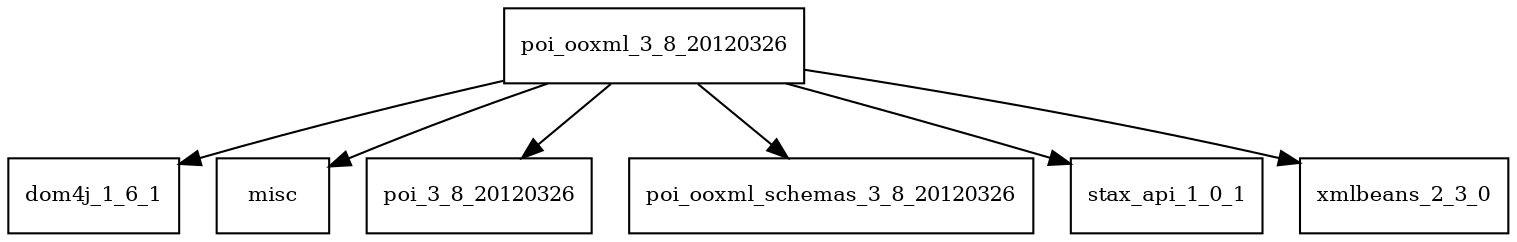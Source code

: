 digraph poi_ooxml_3_8_20120326_dependencies {
  node [shape = box, fontsize=10.0];
  poi_ooxml_3_8_20120326 -> dom4j_1_6_1;
  poi_ooxml_3_8_20120326 -> misc;
  poi_ooxml_3_8_20120326 -> poi_3_8_20120326;
  poi_ooxml_3_8_20120326 -> poi_ooxml_schemas_3_8_20120326;
  poi_ooxml_3_8_20120326 -> stax_api_1_0_1;
  poi_ooxml_3_8_20120326 -> xmlbeans_2_3_0;
}
